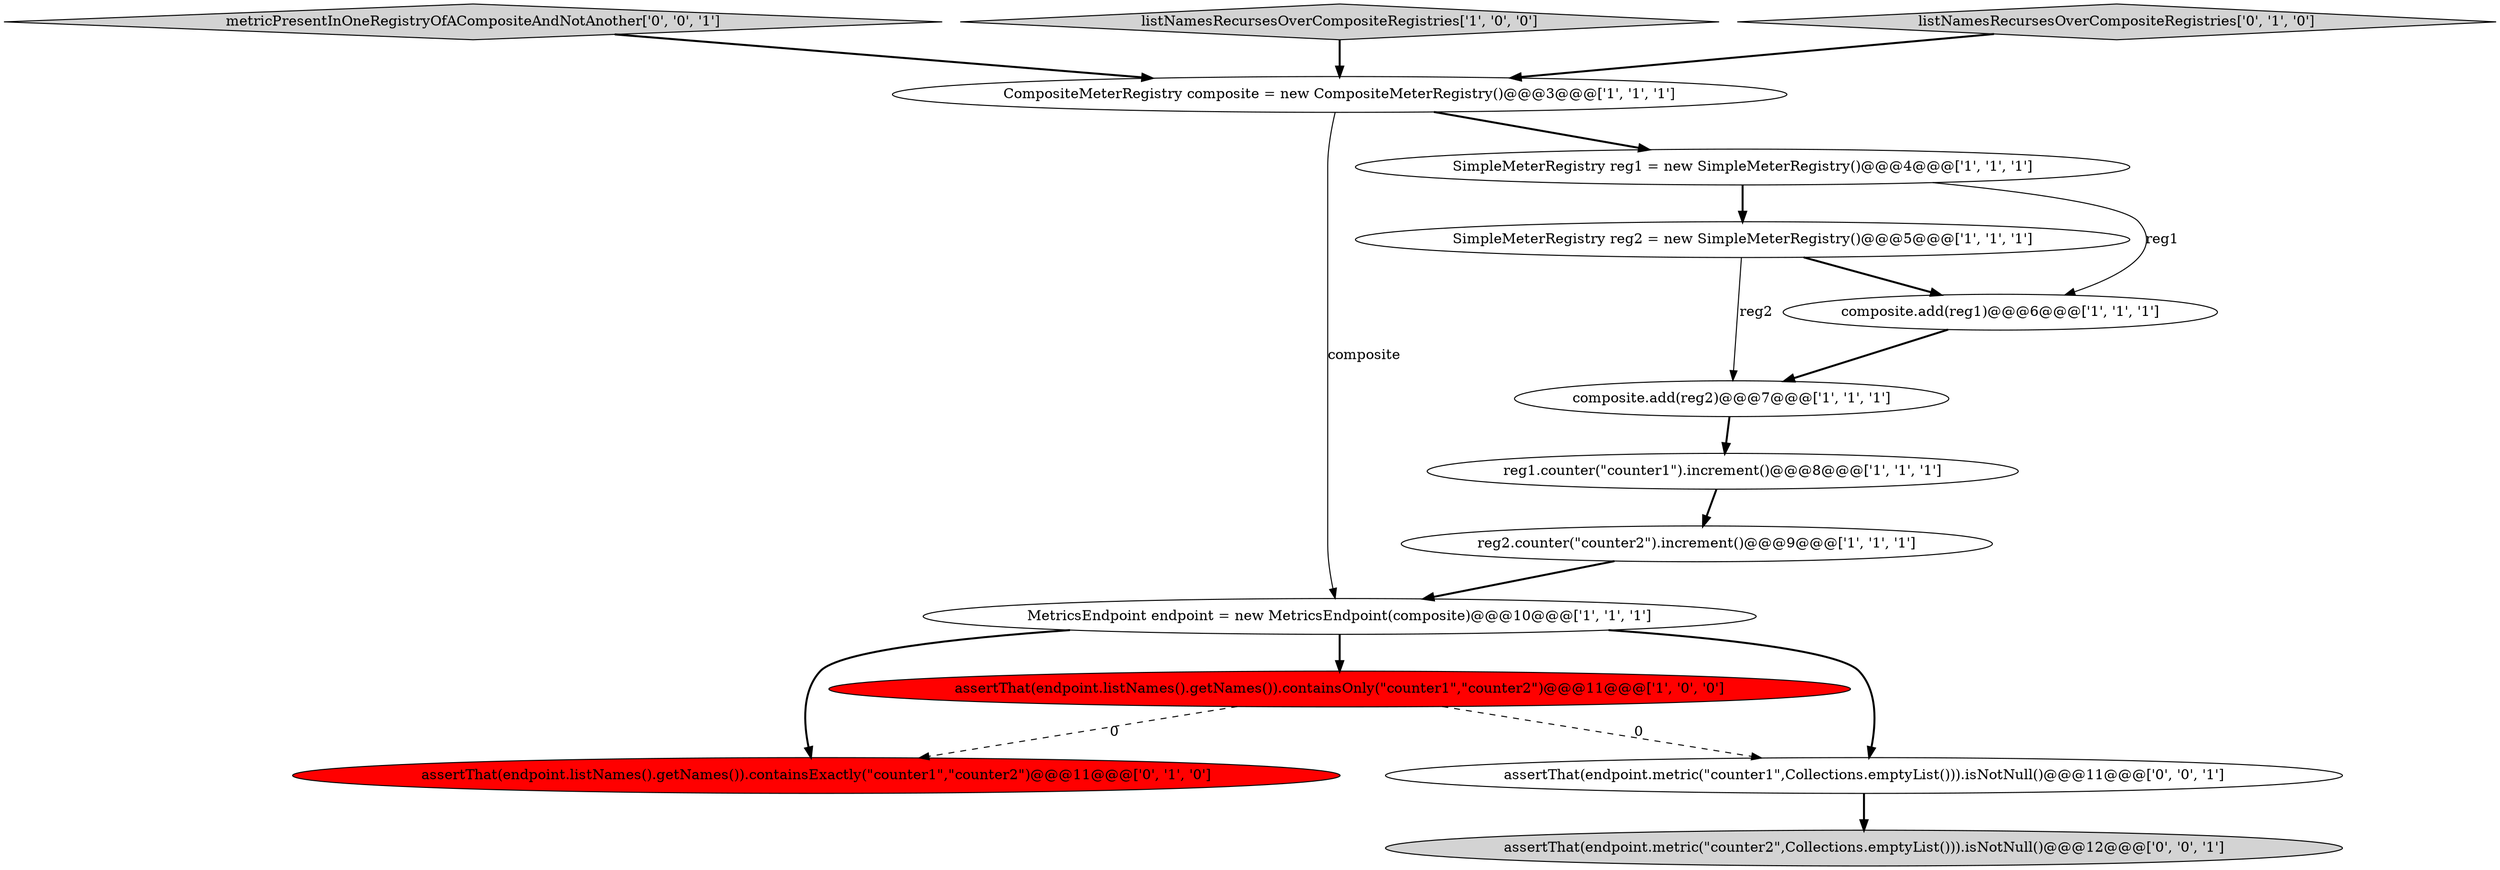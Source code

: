 digraph {
8 [style = filled, label = "SimpleMeterRegistry reg2 = new SimpleMeterRegistry()@@@5@@@['1', '1', '1']", fillcolor = white, shape = ellipse image = "AAA0AAABBB1BBB"];
4 [style = filled, label = "assertThat(endpoint.listNames().getNames()).containsOnly(\"counter1\",\"counter2\")@@@11@@@['1', '0', '0']", fillcolor = red, shape = ellipse image = "AAA1AAABBB1BBB"];
13 [style = filled, label = "metricPresentInOneRegistryOfACompositeAndNotAnother['0', '0', '1']", fillcolor = lightgray, shape = diamond image = "AAA0AAABBB3BBB"];
10 [style = filled, label = "assertThat(endpoint.listNames().getNames()).containsExactly(\"counter1\",\"counter2\")@@@11@@@['0', '1', '0']", fillcolor = red, shape = ellipse image = "AAA1AAABBB2BBB"];
14 [style = filled, label = "assertThat(endpoint.metric(\"counter2\",Collections.emptyList())).isNotNull()@@@12@@@['0', '0', '1']", fillcolor = lightgray, shape = ellipse image = "AAA0AAABBB3BBB"];
9 [style = filled, label = "reg1.counter(\"counter1\").increment()@@@8@@@['1', '1', '1']", fillcolor = white, shape = ellipse image = "AAA0AAABBB1BBB"];
7 [style = filled, label = "reg2.counter(\"counter2\").increment()@@@9@@@['1', '1', '1']", fillcolor = white, shape = ellipse image = "AAA0AAABBB1BBB"];
6 [style = filled, label = "MetricsEndpoint endpoint = new MetricsEndpoint(composite)@@@10@@@['1', '1', '1']", fillcolor = white, shape = ellipse image = "AAA0AAABBB1BBB"];
2 [style = filled, label = "CompositeMeterRegistry composite = new CompositeMeterRegistry()@@@3@@@['1', '1', '1']", fillcolor = white, shape = ellipse image = "AAA0AAABBB1BBB"];
0 [style = filled, label = "SimpleMeterRegistry reg1 = new SimpleMeterRegistry()@@@4@@@['1', '1', '1']", fillcolor = white, shape = ellipse image = "AAA0AAABBB1BBB"];
3 [style = filled, label = "listNamesRecursesOverCompositeRegistries['1', '0', '0']", fillcolor = lightgray, shape = diamond image = "AAA0AAABBB1BBB"];
1 [style = filled, label = "composite.add(reg2)@@@7@@@['1', '1', '1']", fillcolor = white, shape = ellipse image = "AAA0AAABBB1BBB"];
11 [style = filled, label = "listNamesRecursesOverCompositeRegistries['0', '1', '0']", fillcolor = lightgray, shape = diamond image = "AAA0AAABBB2BBB"];
5 [style = filled, label = "composite.add(reg1)@@@6@@@['1', '1', '1']", fillcolor = white, shape = ellipse image = "AAA0AAABBB1BBB"];
12 [style = filled, label = "assertThat(endpoint.metric(\"counter1\",Collections.emptyList())).isNotNull()@@@11@@@['0', '0', '1']", fillcolor = white, shape = ellipse image = "AAA0AAABBB3BBB"];
12->14 [style = bold, label=""];
5->1 [style = bold, label=""];
6->4 [style = bold, label=""];
2->0 [style = bold, label=""];
2->6 [style = solid, label="composite"];
8->5 [style = bold, label=""];
3->2 [style = bold, label=""];
9->7 [style = bold, label=""];
11->2 [style = bold, label=""];
0->5 [style = solid, label="reg1"];
4->10 [style = dashed, label="0"];
8->1 [style = solid, label="reg2"];
6->10 [style = bold, label=""];
1->9 [style = bold, label=""];
7->6 [style = bold, label=""];
4->12 [style = dashed, label="0"];
0->8 [style = bold, label=""];
13->2 [style = bold, label=""];
6->12 [style = bold, label=""];
}
